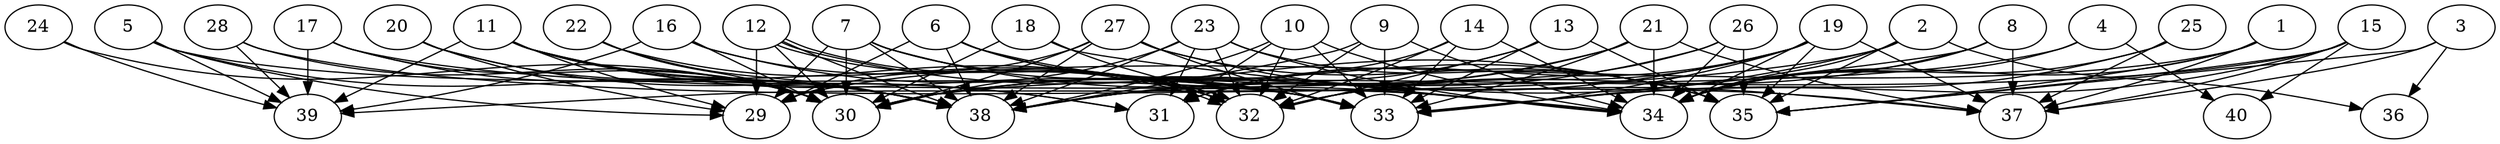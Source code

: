 // DAG (tier=3-complex, mode=data, n=40, ccr=0.511, fat=0.848, density=0.729, regular=0.217, jump=0.325, mindata=4194304, maxdata=33554432)
// DAG automatically generated by daggen at Sun Aug 24 16:33:35 2025
// /home/ermia/Project/Environments/daggen/bin/daggen --dot --ccr 0.511 --fat 0.848 --regular 0.217 --density 0.729 --jump 0.325 --mindata 4194304 --maxdata 33554432 -n 40 
digraph G {
  1 [size="20712265800303735996416", alpha="0.16", expect_size="10356132900151867998208"]
  1 -> 29 [size ="6033579796594688"]
  1 -> 34 [size ="6033579796594688"]
  1 -> 35 [size ="6033579796594688"]
  1 -> 37 [size ="6033579796594688"]
  2 [size="600295700448178864128", alpha="0.02", expect_size="300147850224089432064"]
  2 -> 30 [size ="569289895575552"]
  2 -> 34 [size ="569289895575552"]
  2 -> 35 [size ="569289895575552"]
  2 -> 36 [size ="569289895575552"]
  2 -> 39 [size ="569289895575552"]
  3 [size="8651930673879405559808", alpha="0.12", expect_size="4325965336939702779904"]
  3 -> 35 [size ="3371568654712832"]
  3 -> 36 [size ="3371568654712832"]
  3 -> 37 [size ="3371568654712832"]
  4 [size="30413534625722700", alpha="0.10", expect_size="15206767312861350"]
  4 -> 34 [size ="2333898650419200"]
  4 -> 38 [size ="2333898650419200"]
  4 -> 40 [size ="2333898650419200"]
  5 [size="1350632408627825920", alpha="0.10", expect_size="675316204313912960"]
  5 -> 29 [size ="1409181462560768"]
  5 -> 33 [size ="1409181462560768"]
  5 -> 38 [size ="1409181462560768"]
  5 -> 39 [size ="1409181462560768"]
  6 [size="115898581844369056", alpha="0.19", expect_size="57949290922184528"]
  6 -> 29 [size ="3564629884141568"]
  6 -> 32 [size ="3564629884141568"]
  6 -> 33 [size ="3564629884141568"]
  6 -> 35 [size ="3564629884141568"]
  6 -> 38 [size ="3564629884141568"]
  7 [size="76250685688251216", alpha="0.14", expect_size="38125342844125608"]
  7 -> 29 [size ="2311843330654208"]
  7 -> 30 [size ="2311843330654208"]
  7 -> 32 [size ="2311843330654208"]
  7 -> 33 [size ="2311843330654208"]
  7 -> 34 [size ="2311843330654208"]
  7 -> 38 [size ="2311843330654208"]
  8 [size="5075966728608728064", alpha="0.06", expect_size="2537983364304364032"]
  8 -> 32 [size ="2805271051108352"]
  8 -> 33 [size ="2805271051108352"]
  8 -> 34 [size ="2805271051108352"]
  8 -> 37 [size ="2805271051108352"]
  9 [size="1993843690592524288", alpha="0.08", expect_size="996921845296262144"]
  9 -> 32 [size ="969408512000000"]
  9 -> 33 [size ="969408512000000"]
  9 -> 34 [size ="969408512000000"]
  9 -> 38 [size ="969408512000000"]
  10 [size="442556645916343795712", alpha="0.13", expect_size="221278322958171897856"]
  10 -> 31 [size ="464589330317312"]
  10 -> 32 [size ="464589330317312"]
  10 -> 33 [size ="464589330317312"]
  10 -> 34 [size ="464589330317312"]
  10 -> 38 [size ="464589330317312"]
  11 [size="11089982547251122", alpha="0.12", expect_size="5544991273625561"]
  11 -> 29 [size ="552416890060800"]
  11 -> 30 [size ="552416890060800"]
  11 -> 31 [size ="552416890060800"]
  11 -> 32 [size ="552416890060800"]
  11 -> 33 [size ="552416890060800"]
  11 -> 38 [size ="552416890060800"]
  11 -> 39 [size ="552416890060800"]
  12 [size="87767627144059664", alpha="0.12", expect_size="43883813572029832"]
  12 -> 29 [size ="1386010407600128"]
  12 -> 30 [size ="1386010407600128"]
  12 -> 32 [size ="1386010407600128"]
  12 -> 32 [size ="1386010407600128"]
  12 -> 35 [size ="1386010407600128"]
  12 -> 38 [size ="1386010407600128"]
  13 [size="374512680051541376", alpha="0.16", expect_size="187256340025770688"]
  13 -> 32 [size ="842723997253632"]
  13 -> 33 [size ="842723997253632"]
  13 -> 35 [size ="842723997253632"]
  13 -> 38 [size ="842723997253632"]
  14 [size="131380577611293616", alpha="0.18", expect_size="65690288805646808"]
  14 -> 31 [size ="2549962558668800"]
  14 -> 32 [size ="2549962558668800"]
  14 -> 33 [size ="2549962558668800"]
  14 -> 34 [size ="2549962558668800"]
  15 [size="1753680741183649792", alpha="0.14", expect_size="876840370591824896"]
  15 -> 30 [size ="924491744018432"]
  15 -> 33 [size ="924491744018432"]
  15 -> 35 [size ="924491744018432"]
  15 -> 37 [size ="924491744018432"]
  15 -> 40 [size ="924491744018432"]
  16 [size="400104406026932977664", alpha="0.07", expect_size="200052203013466488832"]
  16 -> 30 [size ="434382389116928"]
  16 -> 32 [size ="434382389116928"]
  16 -> 33 [size ="434382389116928"]
  16 -> 39 [size ="434382389116928"]
  17 [size="3634610293747078144", alpha="0.18", expect_size="1817305146873539072"]
  17 -> 30 [size ="6122545136795648"]
  17 -> 34 [size ="6122545136795648"]
  17 -> 38 [size ="6122545136795648"]
  17 -> 39 [size ="6122545136795648"]
  18 [size="8328492292885184512000", alpha="0.14", expect_size="4164246146442592256000"]
  18 -> 30 [size ="3287009145651200"]
  18 -> 32 [size ="3287009145651200"]
  18 -> 34 [size ="3287009145651200"]
  19 [size="127695900548370704", alpha="0.15", expect_size="63847950274185352"]
  19 -> 30 [size ="2235611217920000"]
  19 -> 31 [size ="2235611217920000"]
  19 -> 32 [size ="2235611217920000"]
  19 -> 33 [size ="2235611217920000"]
  19 -> 34 [size ="2235611217920000"]
  19 -> 35 [size ="2235611217920000"]
  19 -> 37 [size ="2235611217920000"]
  20 [size="9539405607711729664", alpha="0.01", expect_size="4769702803855864832"]
  20 -> 29 [size ="7005279598149632"]
  20 -> 31 [size ="7005279598149632"]
  20 -> 38 [size ="7005279598149632"]
  21 [size="2913489593920879616", alpha="0.17", expect_size="1456744796960439808"]
  21 -> 30 [size ="1845892688642048"]
  21 -> 33 [size ="1845892688642048"]
  21 -> 34 [size ="1845892688642048"]
  21 -> 37 [size ="1845892688642048"]
  21 -> 38 [size ="1845892688642048"]
  22 [size="38404041205921888", alpha="0.09", expect_size="19202020602960944"]
  22 -> 30 [size ="933319076216832"]
  22 -> 32 [size ="933319076216832"]
  22 -> 38 [size ="933319076216832"]
  23 [size="806209999021021331456", alpha="0.06", expect_size="403104999510510665728"]
  23 -> 30 [size ="692982244179968"]
  23 -> 31 [size ="692982244179968"]
  23 -> 32 [size ="692982244179968"]
  23 -> 34 [size ="692982244179968"]
  23 -> 35 [size ="692982244179968"]
  23 -> 38 [size ="692982244179968"]
  24 [size="7050743684471690625024", alpha="0.06", expect_size="3525371842235845312512"]
  24 -> 30 [size ="2941575084638208"]
  24 -> 39 [size ="2941575084638208"]
  25 [size="1464517307081424896000", alpha="0.16", expect_size="732258653540712448000"]
  25 -> 33 [size ="1031698959564800"]
  25 -> 34 [size ="1031698959564800"]
  25 -> 37 [size ="1031698959564800"]
  26 [size="8625185951265668096", alpha="0.20", expect_size="4312592975632834048"]
  26 -> 32 [size ="3311630850981888"]
  26 -> 34 [size ="3311630850981888"]
  26 -> 35 [size ="3311630850981888"]
  26 -> 38 [size ="3311630850981888"]
  27 [size="11750180567311497216", alpha="0.11", expect_size="5875090283655748608"]
  27 -> 29 [size ="4807709215948800"]
  27 -> 30 [size ="4807709215948800"]
  27 -> 33 [size ="4807709215948800"]
  27 -> 35 [size ="4807709215948800"]
  27 -> 37 [size ="4807709215948800"]
  27 -> 38 [size ="4807709215948800"]
  28 [size="4263230356094174", alpha="0.09", expect_size="2131615178047087"]
  28 -> 30 [size ="384020038811648"]
  28 -> 37 [size ="384020038811648"]
  28 -> 39 [size ="384020038811648"]
  29 [size="4883271090107211776", alpha="0.15", expect_size="2441635545053605888"]
  30 [size="263530557800913567744", alpha="0.05", expect_size="131765278900456783872"]
  31 [size="2664722767251278848", alpha="0.18", expect_size="1332361383625639424"]
  32 [size="49795663928138072", alpha="0.15", expect_size="24897831964069036"]
  33 [size="4462997057220121600", alpha="0.01", expect_size="2231498528610060800"]
  34 [size="516896746861656640", alpha="0.19", expect_size="258448373430828320"]
  35 [size="284679660589938048", alpha="0.17", expect_size="142339830294969024"]
  36 [size="20190769749623845158912", alpha="0.06", expect_size="10095384874811922579456"]
  37 [size="11425409347849551872000", alpha="0.14", expect_size="5712704673924775936000"]
  38 [size="4451871385138659328", alpha="0.02", expect_size="2225935692569329664"]
  39 [size="5389354465064365056", alpha="0.01", expect_size="2694677232532182528"]
  40 [size="4258311506970357760", alpha="0.03", expect_size="2129155753485178880"]
}